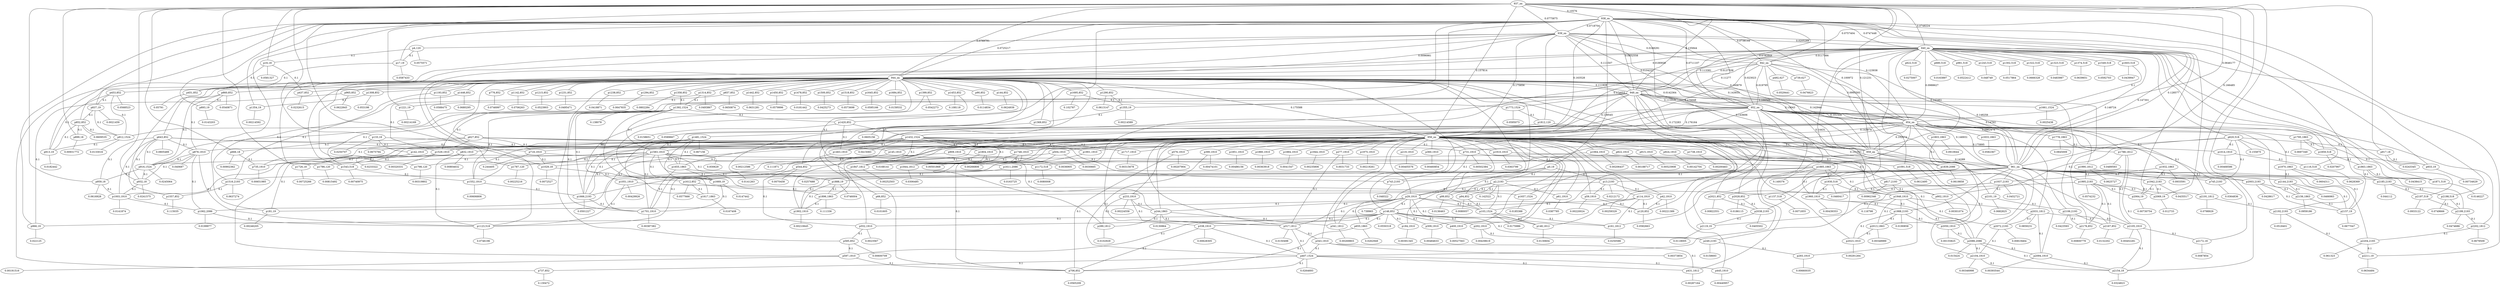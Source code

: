 graph {
	"p0,19" -- "c1"
	"c1" [ label="0.0257688", pos="16.0395,99.7361!"];
	"p0,19" -- "p2,2193" [label="0.1"]
	"p0,19" -- "p13,2193" [label="0.1"]
	"p0,19" -- "p29,1910" [label="0.1"]
	"p2,2193" -- "c6"
	"c6" [ label="0.142522", pos="11.8237,97.9324!"];
	"p2,2193" -- "p29,1910" [label="0.1"]
	"p2,2193" -- "p61,1910" [label="0.1"]
	"p2,2193" -- "p94,852" [label="0.1"]
	"p2,2193" -- "p99,852" [label="0.1"]
	"p2,2193" -- "p103,1524" [label="0.1"]
	"p4,120" -- "c7"
	"c7" [ label="0.0575571", pos="54.2854,99.4523!"];
	"p4,120" -- "p16,18" [label="0.1"]
	"p4,120" -- "p17,19" [label="0.1"]
	"p13,2193" -- "c13"
	"c13" [ label="0.0212172", pos="17.2754,97.8716!"];
	"p13,2193" -- "p42,1910" [label="0.1"]
	"p13,2193" -- "p59,1910" [label="0.1"]
	"p13,2193" -- "p66,852" [label="0.1"]
	"p16,18" -- "c14"
	"c14" [ label="0.0581327", pos="61.9679,90.6051!"];
	"p16,18" -- "p437,852" [label="0.1"]
	"p16,18" -- "p451,852" [label="0.1"]
	"p17,19" -- "c19"
	"c19" [ label="0.0587433", pos="46.485,90.515!"];
	"p17,19" -- "p451,852" [label="0.1"]
	"p29,1910" -- "c25"
	"c25" [ label="0.739965", pos="7.26441,92.5647!"];
	"p29,1910" -- "p103,1524" [label="0.1"]
	"p29,1910" -- "p120,852" [label="0.1"]
	"p29,1910" -- "p146,852" [label="0.1"]
	"p29,1910" -- "p148,1812" [label="0.1"]
	"p29,1910" -- "p161,1812" [label="0.1"]
	"p29,1910" -- "p181,19" [label="0.1"]
	"p29,1910" -- "p244,1863" [label="0.1"]
	"p29,1910" -- "p317,1812" [label="0.1"]
	"p29,1910" -- "p341,1812" [label="0.1"]
	"p42,1910" -- "c26"
	"c26" [ label="0.00221389", pos="15.1097,96.7534!"];
	"p42,1910" -- "p120,852" [label="0.1"]
	"p59,1910" -- "c27"
	"c27" [ label="0.00220024", pos="16.1513,95.9276!"];
	"p59,1910" -- "p120,852" [label="0.1"]
	"p61,1910" -- "c28"
	"c28" [ label="0.0387785", pos="9.09263,95.6397!"];
	"p66,852" -- "c29"
	"c29" [ label="0.0101605", pos="19.7313,96.1707!"];
	"p90,852" -- "c36"
	"c36" [ label="0.0114834", pos="21.4779,95.4977!"];
	"p94,852" -- "c45"
	"c45" [ label="0.0080057", pos="7.01503,95.7014!"];
	"p94,852" -- "p103,1524" [label="0.1"]
	"p99,852" -- "c52"
	"c52" [ label="0.0136463", pos="7.10635,95.5505!"];
	"p99,852" -- "p103,1524" [label="0.1"]
	"p103,1524" -- "c56"
	"c56" [ label="0.0175986", pos="7.50011,94.7146!"];
	"p103,1524" -- "p148,1812" [label="0.1"]
	"p103,1524" -- "p161,1812" [label="0.1"]
	"p114,1910" -- "c58"
	"c58" [ label="0.00259329", pos="10.054,93.4663!"];
	"p114,1910" -- "p120,852" [label="0.1"]
	"p114,1910" -- "p146,852" [label="0.1"]
	"p114,1910" -- "p161,1812" [label="0.1"]
	"p120,852" -- "c59"
	"c59" [ label="0.0582663", pos="24.7085,94.5135!"];
	"p133,18" -- "c67"
	"c67" [ label="0.0250707", pos="4.49407,94.5701!"];
	"p133,18" -- "p142,1910" [label="0.1"]
	"p133,18" -- "p145,1910" [label="0.1"]
	"p142,1910" -- "c72"
	"c72" [ label="0.0233322", pos="5.06556,93.7244!"];
	"p142,1910" -- "p181,19" [label="0.1"]
	"p144,852" -- "c73"
	"c73" [ label="0.0624939", pos="36.7786,88.1247!"];
	"p145,1910" -- "c80"
	"c80" [ label="0.111871", pos="2.72328,92.3506!"];
	"p145,1910" -- "p244,1863" [label="0.1"]
	"p146,852" -- "c82"
	"c82" [ label="0.0550318", pos="12.9924,79.0532!"];
	"p146,852" -- "p184,1910" [label="0.1"]
	"p146,852" -- "p202,1910" [label="0.1"]
	"p146,852" -- "p249,2193" [label="0.1"]
	"p146,852" -- "p309,1910" [label="0.1"]
	"p146,852" -- "p338,1910" [label="0.1"]
	"p146,852" -- "p400,1910" [label="0.1"]
	"p146,852" -- "p552,1910" [label="0.1"]
	"p146,852" -- "p597,1910" [label="0.1"]
	"p146,852" -- "p655,1863" [label="0.1"]
	"p146,852" -- "p966,19" [label="0.1"]
	"p148,1812" -- "c95"
	"c95" [ label="0.0130604", pos="7.71964,94.0368!"];
	"p161,1812" -- "c101"
	"c101" [ label="0.0250586", pos="8.22074,93.552!"];
	"p181,19" -- "c105"
	"c105" [ label="0.00246205", pos="5.77281,93.0242!"];
	"p184,1910" -- "c110"
	"c110" [ label="0.00391345", pos="8.17838,89.6099!"];
	"p202,1910" -- "c113"
	"c113" [ label="0.00439619", pos="8.84295,88.4037!"];
	"p202,1910" -- "p249,2193" [label="0.1"]
	"p219,1910" -- "c114"
	"c114" [ label="0.00405576", pos="6.81358,90.1522!"];
	"p233,1910" -- "c115"
	"c115" [ label="0.00224558", pos="2.22721,89.2245!"];
	"p233,1910" -- "p244,1863" [label="0.1"]
	"p233,1910" -- "p289,1812" [label="0.1"]
	"p233,1910" -- "p317,1812" [label="0.1"]
	"p244,1863" -- "c116"
	"c116" [ label="0.0130864", pos="0.685096,88.6002!"];
	"p244,1863" -- "p289,1812" [label="0.1"]
	"p244,1863" -- "p317,1812" [label="0.1"]
	"p244,1863" -- "p341,1812" [label="0.1"]
	"p249,2193" -- "c118"
	"c118" [ label="0.0158693", pos="11.7136,89.4118!"];
	"p249,2193" -- "p293,1910" [label="0.1"]
	"p277,1910" -- "c119"
	"c119" [ label="0.0031733", pos="3.51924,86.7421!"];
	"p277,1910" -- "p317,1812" [label="0.1"]
	"p289,1812" -- "c123"
	"c123" [ label="0.0102929", pos="0.591935,88.1674!"];
	"p293,1910" -- "c126"
	"c126" [ label="0.00660035", pos="8.75945,86.3784!"];
	"p309,1910" -- "c127"
	"c127" [ label="0.00484633", pos="9.28029,85.0369!"];
	"p317,1812" -- "c128"
	"c128" [ label="0.0150498", pos="0.268098,84.9969!"];
	"p317,1812" -- "p343,1910" [label="0.1"]
	"p317,1812" -- "p407,1524" [label="0.1"]
	"p338,1910" -- "c134"
	"c134" [ label="0.00628305", pos="7.84857,81.6545!"];
	"p338,1910" -- "p407,1524" [label="0.1"]
	"p338,1910" -- "p706,852" [label="0.1"]
	"p341,1812" -- "c138"
	"c138" [ label="0.00269803", pos="0.292341,86.0105!"];
	"p343,1910" -- "c141"
	"c141" [ label="0.00373854", pos="3.11751,84.42!"];
	"p343,1910" -- "p407,1524" [label="0.1"]
	"p343,1910" -- "p431,1812" [label="0.1"]
	"p360,1910" -- "c142"
	"c142" [ label="0.00460854", pos="4.15943,83.5774!"];
	"p390,1910" -- "c143"
	"c143" [ label="0.00474101", pos="4.45784,81.9612!"];
	"p390,1910" -- "p407,1524" [label="0.1"]
	"p400,1910" -- "c144"
	"c144" [ label="0.00527563", pos="8.60764,80.5111!"];
	"p407,1524" -- "c145"
	"c145" [ label="0.0264693", pos="1.31593,79.7262!"];
	"p407,1524" -- "p431,1812" [label="0.1"]
	"p407,1524" -- "p445,1910" [label="0.1"]
	"p407,1524" -- "p706,852" [label="0.1"]
	"p407,1524" -- "p737,852" [label="0.1"]
	"p431,1812" -- "c149"
	"c149" [ label="0.00287164", pos="1.02303,82.1644!"];
	"p437,852" -- "c154"
	"c154" [ label="0.0232615", pos="60.9114,82.0297!"];
	"p445,1910" -- "c156"
	"c156" [ label="0.00440957", pos="4.37585,79.9915!"];
	"p451,852" -- "c157"
	"c157" [ label="0.05791", pos="66.493,81.4359!"];
	"p453,852" -- "c164"
	"c164" [ label="0.0568523", pos="96.7642,63.8137!"];
	"p453,852" -- "p837,19" [label="0.1"]
	"p453,852" -- "p912,1524" [label="0.1"]
	"p453,852" -- "p913,19" [label="0.1"]
	"p492,627" -- "c171"
	"c171" [ label="0.0529441", pos="23.9819,81.2168!"];
	"p504,1910" -- "c178"
	"c178" [ label="0.0030665", pos="9.00966,79.0303!"];
	"p504,1910" -- "p544,852" [label="0.1"]
	"p504,1910" -- "p706,852" [label="0.1"]
	"p544,852" -- "c181"
	"c181" [ label="0.0070458", pos="12.258,80.4675!"];
	"p544,852" -- "p552,1910" [label="0.1"]
	"p552,1910" -- "c185"
	"c185" [ label="0.0023567", pos="11.6355,79.812!"];
	"p552,1910" -- "p585,852" [label="0.1"]
	"p576,1910" -- "c186"
	"c186" [ label="0.00207904", pos="9.59486,77.7287!"];
	"p576,1910" -- "p706,852" [label="0.1"]
	"p585,852" -- "c189"
	"c189" [ label="0.00600709", pos="12.3128,78.5256!"];
	"p585,852" -- "p597,1910" [label="0.1"]
	"p597,1910" -- "c193"
	"c193" [ label="0.00191516", pos="11.1731,77.4194!"];
	"p597,1910" -- "p706,852" [label="0.1"]
	"p620,518" -- "c196"
	"c196" [ label="0.155875", pos="60.6862,71.5301!"];
	"p620,518" -- "p731,1910" [label="0.1"]
	"p620,518" -- "p745,2193" [label="0.1"]
	"p620,518" -- "p902,1910" [label="0.1"]
	"p620,518" -- "p917,18" [label="0.1"]
	"p620,518" -- "p933,19" [label="0.1"]
	"p620,518" -- "p1014,1910" [label="0.1"]
	"p622,518" -- "c210"
	"c210" [ label="0.0275007", pos="60.8879,77.283!"];
	"p627,852" -- "c211"
	"c211" [ label="0.0675794", pos="69.6894,77.1179!"];
	"p627,852" -- "p666,18" [label="0.1"]
	"p627,852" -- "p718,1910" [label="0.1"]
	"p627,852" -- "p731,1910" [label="0.1"]
	"p627,852" -- "p735,1910" [label="0.1"]
	"p627,852" -- "p743,2193" [label="0.1"]
	"p627,852" -- "p745,2193" [label="0.1"]
	"p643,852" -- "c219"
	"c219" [ label="0.0805489", pos="74.5659,73.8296!"];
	"p643,852" -- "p718,1910" [label="0.1"]
	"p643,852" -- "p832,1910" [label="0.1"]
	"p643,852" -- "p878,1910" [label="0.1"]
	"p643,852" -- "p916,1524" [label="0.1"]
	"p643,852" -- "p932,18" [label="0.1"]
	"p643,852" -- "p959,18" [label="0.1"]
	"p643,852" -- "p1003,1910" [label="0.1"]
	"p655,1863" -- "c226"
	"c226" [ label="0.0262949", pos="12.6928,76.6968!"];
	"p655,1863" -- "p706,852" [label="0.1"]
	"p657,852" -- "c229"
	"c229" [ label="0.0650874", pos="47.8835,64.5878!"];
	"p657,852" -- "p1221,19" [label="0.1"]
	"p666,18" -- "c238"
	"c238" [ label="0.00902362", pos="70.7802,76.7628!"];
	"p666,18" -- "p735,1910" [label="0.1"]
	"p680,518" -- "c245"
	"c245" [ label="0.0163897", pos="61.6223,76.6968!"];
	"p706,852" -- "c246"
	"c246" [ label="0.0565209", pos="7.76685,76.0098!"];
	"p718,1910" -- "c253"
	"c253" [ label="0.244405", pos="68.1163,71.6286!"];
	"p718,1910" -- "p1029,18" [label="0.1"]
	"p718,1910" -- "p1172,518" [label="0.1"]
	"p731,1910" -- "c255"
	"c255" [ label="0.00502384", pos="65.0893,72.355!"];
	"p731,1910" -- "p743,2193" [label="0.1"]
	"p731,1910" -- "p817,2193" [label="0.1"]
	"p735,1910" -- "c257"
	"c257" [ label="0.00651985", pos="67.3499,72.7676!"];
	"p737,852" -- "c258"
	"c258" [ label="0.130472", pos="3.59404,67.1442!"];
	"p739,627" -- "c265"
	"c265" [ label="0.0476623", pos="21.2629,72.9469!"];
	"p743,2193" -- "c272"
	"c272" [ label="0.048322", pos="65.9461,75.153!"];
	"p745,2193" -- "c274"
	"c274" [ label="0.0364836", pos="63.9816,75.0509!"];
	"p776,852" -- "c276"
	"c276" [ label="0.0746997", pos="7.85877,69.4957!"];
	"p817,2193" -- "c283"
	"c283" [ label="0.00962346", pos="64.3571,73.4955!"];
	"p817,2193" -- "p902,1910" [label="0.1"]
	"p822,1910" -- "c284"
	"c284" [ label="0.00188717", pos="71.6296,73.384!"];
	"p832,1910" -- "c285"
	"c285" [ label="0.00804632", pos="70.1447,69.8573!"];
	"p832,1910" -- "p916,1524" [label="0.1"]
	"p832,1910" -- "p1123,518" [label="0.1"]
	"p837,19" -- "c287"
	"c287" [ label="0.0021459", pos="97.0407,73.0958!"];
	"p837,19" -- "p852,852" [label="0.1"]
	"p837,19" -- "p912,1524" [label="0.1"]
	"p852,852" -- "c289"
	"c289" [ label="0.0609535", pos="91.633,72.5489!"];
	"p852,852" -- "p899,18" [label="0.1"]
	"p852,852" -- "p912,1524" [label="0.1"]
	"p852,852" -- "p913,19" [label="0.1"]
	"p860,852" -- "c296"
	"c296" [ label="0.0540871", pos="78.9379,72.4969!"];
	"p860,852" -- "p878,1910" [label="0.1"]
	"p860,852" -- "p893,19" [label="0.1"]
	"p860,852" -- "p916,1524" [label="0.1"]
	"p878,1910" -- "c303"
	"c303" [ label="0.040687", pos="72.0276,69.904!"];
	"p878,1910" -- "p916,1524" [label="0.1"]
	"p878,1910" -- "p932,18" [label="0.1"]
	"p878,1910" -- "p1062,2086" [label="0.1"]
	"p878,1910" -- "p1123,518" [label="0.1"]
	"p893,19" -- "c305"
	"c305" [ label="0.0143203", pos="83.018,72.2172!"];
	"p899,18" -- "c307"
	"c307" [ label="0.00931772", pos="86.8926,72.2567!"];
	"p902,1910" -- "c309"
	"c309" [ label="0.00301074", pos="63.0116,72.0871!"];
	"p909,1910" -- "c311"
	"c311" [ label="0.0036905", pos="69.1269,70.7768!"];
	"p909,1910" -- "p1029,18" [label="0.1"]
	"p912,1524" -- "c314"
	"c314" [ label="0.0133016", pos="96.4561,72.0022!"];
	"p912,1524" -- "p913,19" [label="0.1"]
	"p913,19" -- "c315"
	"c315" [ label="0.0182442", pos="96.5474,71.9268!"];
	"p915,1910" -- "c318"
	"c318" [ label="0.00523908", pos="72.079,71.8325!"];
	"p916,1524" -- "c321"
	"c321" [ label="0.0245064", pos="74.1898,71.6117!"];
	"p916,1524" -- "p932,18" [label="0.1"]
	"p916,1524" -- "p959,18" [label="0.1"]
	"p917,18" -- "c322"
	"c322" [ label="0.0243345", pos="60.8644,71.6871!"];
	"p917,18" -- "p933,19" [label="0.1"]
	"p924,1910" -- "c325"
	"c325" [ label="0.00142704", pos="69.7845,71.6063!"];
	"p932,18" -- "c327"
	"c327" [ label="0.0241575", pos="74.1301,70.6165!"];
	"p932,18" -- "p1003,1910" [label="0.1"]
	"p933,19" -- "c329"
	"c329" [ label="0.00734629", pos="60.9153,70.6589!"];
	"p959,18" -- "c332"
	"c332" [ label="0.0616928", pos="74.2967,69.7775!"];
	"p959,18" -- "p1003,1910" [label="0.1"]
	"p965,852" -- "c337"
	"c337" [ label="0.0622845", pos="10.45,69.6267!"];
	"p965,852" -- "p966,19" [label="0.1"]
	"p966,19" -- "c344"
	"c344" [ label="0.022125", pos="12.4736,69.8303!"];
	"p981,518" -- "c346"
	"c346" [ label="0.0522412", pos="85.0344,69.5663!"];
	"p1003,1910" -- "c353"
	"c353" [ label="0.0141874", pos="72.4757,68.5658!"];
	"p1003,1910" -- "p1062,2086" [label="0.1"]
	"p1014,1910" -- "c355"
	"c355" [ label="0.00468586", pos="62.6035,67.9176!"];
	"p1014,1910" -- "p1116,518" [label="0.1"]
	"p1029,18" -- "c358"
	"c358" [ label="0.0072527", pos="67.4827,69.2308!"];
	"p1029,18" -- "p1051,1910" [label="0.1"]
	"p1051,1910" -- "c363"
	"c363" [ label="0.00429926", pos="66.0379,67.6162!"];
	"p1051,1910" -- "p1123,518" [label="0.1"]
	"p1051,1910" -- "p1157,518" [label="0.1"]
	"p1062,2086" -- "c364"
	"c364" [ label="0.0199977", pos="70.9548,67.0213!"];
	"p1062,2086" -- "p1123,518" [label="0.1"]
	"p1064,1910" -- "c365"
	"c365" [ label="0.00206437", pos="72.9997,67.1515!"];
	"p1064,1910" -- "p1091,518" [label="0.1"]
	"p1064,1910" -- "p1123,518" [label="0.1"]
	"p1091,518" -- "c372"
	"c372" [ label="0.0612495", pos="74.6499,64.1249!"];
	"p1116,518" -- "c373"
	"c373" [ label="0.0628369", pos="58.2321,65.4494!"];
	"p1123,518" -- "c386"
	"c386" [ label="0.0746196", pos="68.9868,65.4787!"];
	"p1142,852" -- "c387"
	"c387" [ label="0.0706263", pos="33.641,65.355!"];
	"p1157,518" -- "c396"
	"c396" [ label="0.0071855", pos="64.8668,65.7466!"];
	"p1172,518" -- "c402"
	"c402" [ label="0.0080008", pos="63.9022,65.4977!"];
	"p1193,852" -- "c403"
	"c403" [ label="0.0588475", pos="17.9259,57.4356!"];
	"p1193,852" -- "p1516,2193" [label="0.1"]
	"p1215,852" -- "c410"
	"c410" [ label="0.0523903", pos="10.4942,63.5418!"];
	"p1221,19" -- "c419"
	"c419" [ label="0.00214169", pos="48.2646,63.141!"];
	"p1231,852" -- "c421"
	"c421" [ label="0.0495471", pos="85.119,62.2229!"];
	"p1238,852" -- "c428"
	"c428" [ label="0.0418871", pos="94.8466,62.2471!"];
	"p1243,518" -- "c441"
	"c441" [ label="0.048749", pos="75.8427,62.0788!"];
	"p1290,852" -- "c442"
	"c442" [ label="0.0613147", pos="60.6913,56.5495!"];
	"p1290,852" -- "p1355,19" [label="0.1"]
	"p1294,852" -- "c449"
	"c449" [ label="0.0647835", pos="8.85359,58.4546!"];
	"p1302,518" -- "c456"
	"c456" [ label="0.0517864", pos="71.8713,58.1619!"];
	"p1308,852" -- "c464"
	"c464" [ label="0.053198", pos="13.1453,55.1243!"];
	"p1308,852" -- "p1354,19" [label="0.1"]
	"p1314,852" -- "c472"
	"c472" [ label="0.0493867", pos="4.76742,54.3753!"];
	"p1314,852" -- "p1392,1524" [label="0.1"]
	"p1314,852" -- "p1529,1910" [label="0.1"]
	"p1322,518" -- "c484"
	"c484" [ label="0.0666328", pos="68.7854,57.1103!"];
	"p1323,518" -- "c491"
	"c491" [ label="0.0483987", pos="74.7651,52.5626!"];
	"p1354,19" -- "c499"
	"c499" [ label="0.00214592", pos="12.7878,55.2979!"];
	"p1355,19" -- "c502"
	"c502" [ label="0.00214589", pos="60.3582,54.1666!"];
	"p1355,19" -- "p1369,852" [label="0.1"]
	"p1358,852" -- "c507"
	"c507" [ label="0.0802284", pos="4.76442,53.273!"];
	"p1358,852" -- "p1392,1524" [label="0.1"]
	"p1369,852" -- "c509"
	"c509" [ label="0.0605156", pos="54.3815,52.4513!"];
	"p1374,518" -- "c516"
	"c516" [ label="0.0639651", pos="71.7066,52.4455!"];
	"p1392,1524" -- "c523"
	"c523" [ label="0.138078", pos="5.31488,48.7443!"];
	"p1392,1524" -- "p1420,852" [label="0.1"]
	"p1392,1524" -- "p1529,1910" [label="0.1"]
	"p1392,1524" -- "p1543,518" [label="0.1"]
	"p1392,1524" -- "p1552,1910" [label="0.1"]
	"p1392,1524" -- "p1583,1910" [label="0.1"]
	"p1392,1524" -- "p1666,2193" [label="0.1"]
	"p1392,1524" -- "p1701,1910" [label="0.1"]
	"p1399,852" -- "c524"
	"c524" [ label="0.0542273", pos="51.9624,49.3225!"];
	"p1399,852" -- "p1617,1863" [label="0.1"]
	"p1420,852" -- "c531"
	"c531" [ label="0.0158651", pos="2.96062,51.0377!"];
	"p1420,852" -- "p1432,1524" [label="0.1"]
	"p1420,852" -- "p1463,1910" [label="0.1"]
	"p1432,1524" -- "c538"
	"c538" [ label="0.0415083", pos="2.85017,44.1548!"];
	"p1432,1524" -- "p1463,1910" [label="0.1"]
	"p1432,1524" -- "p1529,1910" [label="0.1"]
	"p1432,1524" -- "p1552,1910" [label="0.1"]
	"p1432,1524" -- "p1666,2193" [label="0.1"]
	"p1432,1524" -- "p1701,1910" [label="0.1"]
	"p1432,1524" -- "p1717,1910" [label="0.1"]
	"p1432,1524" -- "p1748,1910" [label="0.1"]
	"p1432,1524" -- "p1804,1910" [label="0.1"]
	"p1432,1524" -- "p1844,1812" [label="0.1"]
	"p1432,1524" -- "p1847,1812" [label="0.1"]
	"p1432,1524" -- "p1901,1910" [label="0.1"]
	"p1432,1524" -- "p1910,1910" [label="0.1"]
	"p1442,852" -- "c539"
	"c539" [ label="0.0631281", pos="56.6733,50.1987!"];
	"p1446,852" -- "c546"
	"c546" [ label="0.0680295", pos="31.0884,50.0006!"];
	"p1446,852" -- "p1516,2193" [label="0.1"]
	"p1450,852" -- "c553"
	"c553" [ label="0.0579996", pos="60.7883,48.6374!"];
	"p1453,852" -- "c566"
	"c566" [ label="0.108118", pos="43.5217,48.1896!"];
	"p1453,852" -- "p1611,2086" [label="0.1"]
	"p1463,1910" -- "c574"
	"c574" [ label="0.00212586", pos="2.5101,49.3552!"];
	"p1478,852" -- "c578"
	"c578" [ label="0.0181442", pos="56.0103,49.4438!"];
	"p1481,1524" -- "c580"
	"c580" [ label="0.067156", pos="9.79008,47.8178!"];
	"p1481,1524" -- "p1583,1910" [label="0.1"]
	"p1481,1524" -- "p1655,1863" [label="0.1"]
	"p1481,1524" -- "p1666,2193" [label="0.1"]
	"p1481,1524" -- "p1669,19" [label="0.1"]
	"p1481,1524" -- "p1701,1910" [label="0.1"]
	"p1500,852" -- "c581"
	"c581" [ label="0.0425273", pos="21.6239,48.0498!"];
	"p1516,2193" -- "c588"
	"c588" [ label="0.0637274", pos="18.5744,48.2328!"];
	"p1516,2193" -- "p1557,852" [label="0.1"]
	"p1518,852" -- "c589"
	"c589" [ label="0.0573698", pos="56.1743,48.1846!"];
	"p1529,1910" -- "c596"
	"c596" [ label="0.00320331", pos="3.41359,48.3839!"];
	"p1529,1910" -- "p1543,518" [label="0.1"]
	"p1543,518" -- "c602"
	"c602" [ label="0.00740975", pos="5.01772,48.278!"];
	"p1543,518" -- "p1552,1910" [label="0.1"]
	"p1549,518" -- "c603"
	"c603" [ label="0.0592703", pos="68.9601,47.495!"];
	"p1552,1910" -- "c610"
	"c610" [ label="0.00606806", pos="3.7949,46.8539!"];
	"p1552,1910" -- "p1666,2193" [label="0.1"]
	"p1557,852" -- "c612"
	"c612" [ label="0.115035", pos="20.314,46.8296!"];
	"p1583,1910" -- "c619"
	"c619" [ label="0.930629", pos="10.7594,42.3625!"];
	"p1583,1910" -- "p1655,1863" [label="0.1"]
	"p1583,1910" -- "p1666,2193" [label="0.1"]
	"p1583,1910" -- "p1669,19" [label="0.1"]
	"p1583,1910" -- "p1726,18" [label="0.1"]
	"p1583,1910" -- "p1786,120" [label="0.1"]
	"p1583,1910" -- "p1787,120" [label="0.1"]
	"p1583,1910" -- "p1798,120" [label="0.1"]
	"p1583,1910" -- "p1885,1863" [label="0.1"]
	"p1583,1910" -- "p1888,19" [label="0.1"]
	"p1583,1910" -- "p1896,1863" [label="0.1"]
	"p1603,518" -- "c620"
	"c620" [ label="0.0439947", pos="74.2234,46.5654!"];
	"p1603,518" -- "p1661,1524" [label="0.1"]
	"p1611,2086" -- "c628"
	"c628" [ label="0.0163725", pos="43.6793,46.7194!"];
	"p1611,2086" -- "p1612,852" [label="0.1"]
	"p1612,852" -- "c629"
	"c629" [ label="0.0577666", pos="52.2972,46.4253!"];
	"p1612,852" -- "p1617,1863" [label="0.1"]
	"p1612,852" -- "p1657,1524" [label="0.1"]
	"p1617,1863" -- "c637"
	"c637" [ label="0.0167408", pos="52.4331,46.6988!"];
	"p1645,852" -- "c639"
	"c639" [ label="0.0595166", pos="92.9546,46.3668!"];
	"p1655,1863" -- "c647"
	"c647" [ label="0.0141263", pos="7.28905,46.4932!"];
	"p1655,1863" -- "p1669,19" [label="0.1"]
	"p1655,1863" -- "p1701,1910" [label="0.1"]
	"p1657,1524" -- "c649"
	"c649" [ label="0.0185388", pos="62.5138,46.3235!"];
	"p1661,1524" -- "c651"
	"c651" [ label="0.0025438", pos="79.8832,46.448!"];
	"p1666,2193" -- "c652"
	"c652" [ label="0.0501227", pos="4.14998,45.3557!"];
	"p1666,2193" -- "p1701,1910" [label="0.1"]
	"p1669,19" -- "c654"
	"c654" [ label="0.0147442", pos="7.28905,46.3801!"];
	"p1669,19" -- "p1701,1910" [label="0.1"]
	"p1684,852" -- "c662"
	"c662" [ label="0.0159532", pos="91.9475,45.724!"];
	"p1695,852" -- "c666"
	"c666" [ label="0.102787", pos="91.6912,43.536!"];
	"p1695,852" -- "p1773,1524" [label="0.1"]
	"p1701,1910" -- "c673"
	"c673" [ label="0.00387382", pos="4.75664,44.0634!"];
	"p1717,1910" -- "c674"
	"c674" [ label="0.00315678", pos="5.44641,42.8884!"];
	"p1726,18" -- "c676"
	"c676" [ label="0.00725266", pos="12.2032,43.552!"];
	"p1738,1910" -- "c681"
	"c681" [ label="0.00200463", pos="6.92734,42.5068!"];
	"p1748,1910" -- "c682"
	"c682" [ label="0.00501868", pos="7.29932,40.9007!"];
	"p1748,1910" -- "p1844,1812" [label="0.1"]
	"p1748,1910" -- "p1847,1812" [label="0.1"]
	"p1773,1524" -- "c683"
	"c683" [ label="0.0595073", pos="89.2863,40.5727!"];
	"p1773,1524" -- "p1812,120" [label="0.1"]
	"p1778,1863" -- "c685"
	"c685" [ label="0.0845009", pos="31.3403,37.9099!"];
	"p1778,1863" -- "p1788,1812" [label="0.1"]
	"p1786,120" -- "c692"
	"c692" [ label="0.00815492", pos="9.36551,40.5229!"];
	"p1787,120" -- "c698"
	"c698" [ label="0.00225216", pos="9.28941,40.4977!"];
	"p1788,1812" -- "c701"
	"c701" [ label="0.0489593", pos="21.719,35.1923!"];
	"p1788,1812" -- "p2105,1910" [label="0.1"]
	"p1788,1812" -- "p2154,18" [label="0.1"]
	"p1795,1863" -- "c707"
	"c707" [ label="0.0697349", pos="53.327,37.1036!"];
	"p1795,1863" -- "p1859,518" [label="0.1"]
	"p1795,1863" -- "p1871,518" [label="0.1"]
	"p1798,120" -- "c712"
	"c712" [ label="0.00319802", pos="9.26201,40.2148!"];
	"p1803,1863" -- "c719"
	"c719" [ label="0.0910644", pos="70.1071,38.4528!"];
	"p1803,1863" -- "p1839,2086" [label="0.1"]
	"p1804,1910" -- "c723"
	"c723" [ label="0.0168141", pos="4.91139,39.5405!"];
	"p1804,1910" -- "p1844,1812" [label="0.1"]
	"p1804,1910" -- "p1847,1812" [label="0.1"]
	"p1812,120" -- "c724"
	"c724" [ label="0.0589667", pos="82.1347,39.7354!"];
	"p1812,120" -- "p1839,2086" [label="0.1"]
	"p1833,1863" -- "c730"
	"c730" [ label="0.0582367", pos="64.8667,37.0014!"];
	"p1839,2086" -- "c732"
	"c732" [ label="0.0619858", pos="75.6695,38.1302!"];
	"p1844,1812" -- "c736"
	"c736" [ label="0.0306485", pos="4.79851,38.8889!"];
	"p1847,1812" -- "c742"
	"c742" [ label="0.00252503", pos="4.8959,38.8386!"];
	"p1851,1910" -- "c745"
	"c745" [ label="0.00486156", pos="9.15363,37.1568!"];
	"p1859,518" -- "c752"
	"c752" [ label="0.0207907", pos="47.2584,38.5224!"];
	"p1859,518" -- "p1863,1863" [label="0.1"]
	"p1863,1863" -- "c753"
	"c753" [ label="0.0438415", pos="45.3026,32.6786!"];
	"p1863,1863" -- "p1871,518" [label="0.1"]
	"p1863,1863" -- "p2185,2193" [label="0.1"]
	"p1871,518" -- "c761"
	"c761" [ label="0.0146227", pos="46.5108,38.273!"];
	"p1880,1910" -- "c762"
	"c762" [ label="0.00363918", pos="11.0706,37.2128!"];
	"p1884,1910" -- "c763"
	"c763" [ label="0.0041547", pos="8.53312,37.6866!"];
	"p1885,1863" -- "c764"
	"c764" [ label="0.149376", pos="14.1735,36.8026!"];
	"p1885,1863" -- "p1888,19" [label="0.1"]
	"p1885,1863" -- "p1902,1910" [label="0.1"]
	"p1885,1863" -- "p1930,518" [label="0.1"]
	"p1885,1863" -- "p1946,1910" [label="0.1"]
	"p1885,1863" -- "p1960,1910" [label="0.1"]
	"p1888,19" -- "c768"
	"c768" [ label="0.0746004", pos="14.7475,37.8034!"];
	"p1888,19" -- "p1896,1863" [label="0.1"]
	"p1888,19" -- "p1902,1910" [label="0.1"]
	"p1896,1863" -- "c772"
	"c772" [ label="0.111336", pos="14.6329,37.6244!"];
	"p1896,1863" -- "p1902,1910" [label="0.1"]
	"p1901,1910" -- "c775"
	"c775" [ label="0.00266806", pos="6.87496,36.9972!"];
	"p1902,1910" -- "c776"
	"c776" [ label="0.00210645", pos="12.4462,36.6515!"];
	"p1910,1910" -- "c777"
	"c777" [ label="0.0363799", pos="8.07972,34.5157!"];
	"p1910,1910" -- "p2086,2086" [label="0.1"]
	"p1930,518" -- "c783"
	"c783" [ label="0.0460417", pos="13.767,35.8484!"];
	"p1930,518" -- "p1946,1910" [label="0.1"]
	"p1930,518" -- "p1960,1910" [label="0.1"]
	"p1932,1863" -- "c788"
	"c788" [ label="0.0933591", pos="30.016,35.4681!"];
	"p1932,1863" -- "p1937,2193" [label="0.1"]
	"p1932,1863" -- "p1942,2193" [label="0.1"]
	"p1937,2193" -- "c792"
	"c792" [ label="0.0452721", pos="27.0135,33.7538!"];
	"p1937,2193" -- "p2021,852" [label="0.1"]
	"p1937,2193" -- "p2028,852" [label="0.1"]
	"p1937,2193" -- "p2101,19" [label="0.1"]
	"p1942,2193" -- "c793"
	"c793" [ label="0.0435517", pos="31.1587,34.0185!"];
	"p1942,2193" -- "p2064,19" [label="0.1"]
	"p1942,2193" -- "p2069,19" [label="0.1"]
	"p1944,1910" -- "c794"
	"c794" [ label="0.00235806", pos="9.14146,35.181!"];
	"p1946,1910" -- "c795"
	"c795" [ label="0.116798", pos="15.4386,34.0645!"];
	"p1946,1910" -- "p1988,2193" [label="0.1"]
	"p1946,1910" -- "p2013,1863" [label="0.1"]
	"p1946,1910" -- "p2031,1812" [label="0.1"]
	"p1946,1910" -- "p2072,2193" [label="0.1"]
	"p1960,1910" -- "c796"
	"c796" [ label="0.00439353", pos="11.7802,34.0616!"];
	"p1960,1910" -- "p1988,2193" [label="0.1"]
	"p1960,1910" -- "p2086,2086" [label="0.1"]
	"p1970,1863" -- "c797"
	"c797" [ label="0.0604311", pos="40.7936,32.3583!"];
	"p1970,1863" -- "p2144,2193" [label="0.1"]
	"p1970,1863" -- "p2157,19" [label="0.1"]
	"p1975,1910" -- "c799"
	"c799" [ label="0.00219261", pos="10.2517,34.3825!"];
	"p1988,2193" -- "c800"
	"c800" [ label="0.0190858", pos="13.3332,33.7669!"];
	"p1988,2193" -- "p2013,1863" [label="0.1"]
	"p1988,2193" -- "p2023,1910" [label="0.1"]
	"p1988,2193" -- "p2050,1910" [label="0.1"]
	"p1990,1812" -- "c805"
	"c805" [ label="0.0625727", pos="35.1846,33.9366!"];
	"p1990,1812" -- "p1995,2193" [label="0.1"]
	"p1990,1812" -- "p2003,2193" [label="0.1"]
	"p1995,2193" -- "c808"
	"c808" [ label="0.0574232", pos="29.0986,29.9752!"];
	"p1995,2193" -- "p2064,19" [label="0.1"]
	"p1995,2193" -- "p2069,19" [label="0.1"]
	"p1995,2193" -- "p2119,19" [label="0.1"]
	"p1995,2193" -- "p2167,852" [label="0.1"]
	"p1995,2193" -- "p2176,852" [label="0.1"]
	"p1995,2193" -- "p2191,1812" [label="0.1"]
	"p2003,2193" -- "c809"
	"c809" [ label="0.0428617", pos="37.0027,31.4173!"];
	"p2003,2193" -- "p2156,1863" [label="0.1"]
	"p2003,2193" -- "p2157,19" [label="0.1"]
	"p2013,1863" -- "c813"
	"c813" [ label="0.00348989", pos="15.0603,33.6199!"];
	"p2013,1863" -- "p2023,1910" [label="0.1"]
	"p2021,852" -- "c819"
	"c819" [ label="0.00822551", pos="27.4846,33.5124!"];
	"p2021,852" -- "p2038,2193" [label="0.1"]
	"p2023,1910" -- "c824"
	"c824" [ label="0.00291264", pos="14.3771,32.9939!"];
	"p2028,852" -- "c827"
	"c827" [ label="0.0186115", pos="27.4754,33.4087!"];
	"p2028,852" -- "p2038,2193" [label="0.1"]
	"p2031,1812" -- "c831"
	"c831" [ label="0.0859231", pos="19.313,32.714!"];
	"p2031,1812" -- "p2072,2193" [label="0.1"]
	"p2031,1812" -- "p2094,1910" [label="0.1"]
	"p2031,1812" -- "p2105,1910" [label="0.1"]
	"p2038,2193" -- "c837"
	"c837" [ label="0.0405502", pos="28.1593,31.8347!"];
	"p2038,2193" -- "p2119,19" [label="0.1"]
	"p2050,1910" -- "c838"
	"c838" [ label="0.00155825", pos="12.0962,32.458!"];
	"p2050,1910" -- "p2086,2086" [label="0.1"]
	"p2064,19" -- "c840"
	"c840" [ label="0.00730754", pos="32.5175,32.466!"];
	"p2069,19" -- "c847"
	"c847" [ label="0.012733", pos="31.9146,32.2775!"];
	"p2072,2193" -- "c852"
	"c852" [ label="0.00819464", pos="15.1361,31.8181!"];
	"p2072,2193" -- "p2104,1910" [label="0.1"]
	"p2086,2086" -- "c853"
	"c853" [ label="0.015424", pos="13.0773,30.6181!"];
	"p2086,2086" -- "p2094,1910" [label="0.1"]
	"p2086,2086" -- "p2104,1910" [label="0.1"]
	"p2086,2086" -- "p2154,18" [label="0.1"]
	"p2094,1910" -- "c854"
	"c854" [ label="0.00393544", pos="17.8631,30.7559!"];
	"p2094,1910" -- "p2154,18" [label="0.1"]
	"p2101,19" -- "c857"
	"c857" [ label="0.0682825", pos="24.1539,31.6022!"];
	"p2101,19" -- "p2106,2193" [label="0.1"]
	"p2104,1910" -- "c862"
	"c862" [ label="0.00346998", pos="16.003,30.7975!"];
	"p2104,1910" -- "p2154,18" [label="0.1"]
	"p2105,1910" -- "c863"
	"c863" [ label="0.00402281", pos="19.4773,30.4772!"];
	"p2105,1910" -- "p2154,18" [label="0.1"]
	"p2105,1910" -- "p2172,18" [label="0.1"]
	"p2106,2193" -- "c864"
	"c864" [ label="0.0423593", pos="24.9759,30.106!"];
	"p2106,2193" -- "p2167,852" [label="0.1"]
	"p2106,2193" -- "p2176,852" [label="0.1"]
	"p2119,19" -- "c866"
	"c866" [ label="0.0118005", pos="29.4849,30.4977!"];
	"p2144,2193" -- "c871"
	"c871" [ label="0.0466983", pos="39.4554,29.3202!"];
	"p2144,2193" -- "p2156,1863" [label="0.1"]
	"p2144,2193" -- "p2157,19" [label="0.1"]
	"p2154,18" -- "c873"
	"c873" [ label="0.0324823", pos="18.6834,28.4628!"];
	"p2156,1863" -- "c877"
	"c877" [ label="0.0959186", pos="38.7286,28.8712!"];
	"p2156,1863" -- "p2157,19" [label="0.1"]
	"p2157,19" -- "c882"
	"c882" [ label="0.0677047", pos="38.833,28.8784!"];
	"p2167,852" -- "c889"
	"c889" [ label="0.0132202", pos="26.4378,28.5746!"];
	"p2172,18" -- "c894"
	"c894" [ label="0.0087854", pos="19.2145,28.3258!"];
	"p2176,852" -- "c901"
	"c901" [ label="0.00800779", pos="25.8678,28.2806!"];
	"p2185,2193" -- "c905"
	"c905" [ label="0.044112", pos="42.4408,26.0261!"];
	"p2185,2193" -- "p2197,518" [label="0.1"]
	"p2185,2193" -- "p2198,518" [label="0.1"]
	"p2191,1812" -- "c909"
	"c909" [ label="0.0798929", pos="23.2215,26.0342!"];
	"p2191,1812" -- "p2192,2193" [label="0.1"]
	"p2192,2193" -- "c912"
	"c912" [ label="0.0518401", pos="30.7102,13.3709!"];
	"p2192,2193" -- "p2211,19" [label="0.1"]
	"p2197,518" -- "c915"
	"c915" [ label="0.0933122", pos="40.9062,24.9547!"];
	"p2197,518" -- "p2199,2193" [label="0.1"]
	"p2198,518" -- "c922"
	"c922" [ label="0.0749666", pos="41.0337,24.8148!"];
	"p2198,518" -- "p2199,2193" [label="0.1"]
	"p2199,2193" -- "c923"
	"c923" [ label="0.0474686", pos="45.8678,16.6443!"];
	"p2199,2193" -- "p2202,1812" [label="0.1"]
	"p2202,1812" -- "c927"
	"c927" [ label="0.0679509", pos="50.6285,8.45017!"];
	"p2202,1812" -- "p2204,2193" [label="0.1"]
	"p2204,2193" -- "c930"
	"c930" [ label="0.061323", pos="44.8458,4.38814!"];
	"p2204,2193" -- "p2211,19" [label="0.1"]
	"p2211,19" -- "c932"
	"c932" [ label="0.0634484", pos="38.7195,0.395881!"];
	"937_on" -- "938_on" [label="0.10576"]
	"937_on" -- "939_on" [label="0.0775875"]
	"937_on" -- "940_on" [label="0.0748224"]
	"937_on" -- "942_on" [label="0.0757404"]
	"937_on" -- "944_on" [label="0.0769791"]
	"937_on" -- "949_on" [label="0.135844"]
	"937_on" -- "952_on" [label="0.0782844"]
	"937_on" -- "954_on" [label="0.0646177"]
	"937_on" -- "956_on" [label="0.157814"]
	"937_on" -- "959_on" [label="0.121231"]
	"937_on" -- "961_on" [label="0.166485"]
	"938_on" -- "939_on" [label="0.0718704"]
	"938_on" -- "940_on" [label="0.0747448"]
	"938_on" -- "942_on" [label="0.0738144"]
	"938_on" -- "944_on" [label="0.0725217"]
	"938_on" -- "949_on" [label="0.0852558"]
	"938_on" -- "952_on" [label="0.0711107"]
	"938_on" -- "954_on" [label="0.123938"]
	"938_on" -- "956_on" [label="0.163528"]
	"938_on" -- "959_on" [label="0.160879"]
	"938_on" -- "961_on" [label="0.128577"]
	"939_on" -- "940_on" [label="0.0205289"]
	"939_on" -- "942_on" [label="0.0168291"]
	"939_on" -- "944_on" [label="0.0096981"]
	"939_on" -- "949_on" [label="0.111507"]
	"939_on" -- "952_on" [label="0.0104222"]
	"939_on" -- "954_on" [label="0.100972"]
	"939_on" -- "956_on" [label="0.175856"]
	"939_on" -- "959_on" [label="0.143933"]
	"939_on" -- "961_on" [label="0.147301"]
	"940_on" -- "942_on" [label="0.0117566"]
	"940_on" -- "944_on" [label="0.0180938"]
	"940_on" -- "949_on" [label="0.113381"]
	"940_on" -- "952_on" [label="0.023023"]
	"940_on" -- "954_on" [label="0.0988627"]
	"940_on" -- "956_on" [label="0.174653"]
	"940_on" -- "959_on" [label="0.142461"]
	"940_on" -- "961_on" [label="0.148724"]
	"942_on" -- "944_on" [label="0.0137538"]
	"942_on" -- "949_on" [label="0.11277"]
	"942_on" -- "952_on" [label="0.019795"]
	"942_on" -- "954_on" [label="0.0995593"]
	"942_on" -- "956_on" [label="0.175048"]
	"942_on" -- "959_on" [label="0.142946"]
	"942_on" -- "961_on" [label="0.148259"]
	"944_on" -- "949_on" [label="0.111928"]
	"944_on" -- "952_on" [label="0.0142364"]
	"944_on" -- "954_on" [label="0.100505"]
	"944_on" -- "956_on" [label="0.175588"]
	"944_on" -- "959_on" [label="0.143606"]
	"944_on" -- "961_on" [label="0.14762"]
	"949_on" -- "952_on" [label="0.111019"]
	"949_on" -- "954_on" [label="0.15043"]
	"949_on" -- "956_on" [label="0.139545"]
	"949_on" -- "959_on" [label="0.172283"]
	"949_on" -- "961_on" [label="0.0962475"]
	"952_on" -- "954_on" [label="0.101508"]
	"952_on" -- "956_on" [label="0.176164"]
	"952_on" -- "959_on" [label="0.14431"]
	"952_on" -- "961_on" [label="0.146931"]
	"954_on" -- "956_on" [label="0.143979"]
	"954_on" -- "959_on" [label="0.102574"]
	"954_on" -- "961_on" [label="0.175895"]
	"956_on" -- "959_on" [label="0.101037"]
	"956_on" -- "961_on" [label="0.101041"]
	"959_on" -- "961_on" [label="0.14289"]
	"937_on" -- "p16,18"
	"937_on" -- "p133,18"
	"937_on" -- "p666,18"
	"937_on" -- "p899,18"
	"937_on" -- "p917,18"
	"937_on" -- "p932,18"
	"937_on" -- "p959,18"
	"937_on" -- "p1029,18"
	"937_on" -- "p1726,18"
	"937_on" -- "p2154,18"
	"937_on" -- "p2172,18"
	"938_on" -- "p0,19"
	"938_on" -- "p17,19"
	"938_on" -- "p181,19"
	"938_on" -- "p837,19"
	"938_on" -- "p893,19"
	"938_on" -- "p913,19"
	"938_on" -- "p933,19"
	"938_on" -- "p966,19"
	"938_on" -- "p1221,19"
	"938_on" -- "p1354,19"
	"938_on" -- "p1355,19"
	"938_on" -- "p1669,19"
	"938_on" -- "p1888,19"
	"938_on" -- "p2064,19"
	"938_on" -- "p2069,19"
	"938_on" -- "p2101,19"
	"938_on" -- "p2119,19"
	"938_on" -- "p2157,19"
	"938_on" -- "p2211,19"
	"939_on" -- "p4,120"
	"939_on" -- "p1786,120"
	"939_on" -- "p1787,120"
	"939_on" -- "p1798,120"
	"939_on" -- "p1812,120"
	"940_on" -- "p620,518"
	"940_on" -- "p622,518"
	"940_on" -- "p680,518"
	"940_on" -- "p981,518"
	"940_on" -- "p1091,518"
	"940_on" -- "p1116,518"
	"940_on" -- "p1123,518"
	"940_on" -- "p1157,518"
	"940_on" -- "p1172,518"
	"940_on" -- "p1243,518"
	"940_on" -- "p1302,518"
	"940_on" -- "p1322,518"
	"940_on" -- "p1323,518"
	"940_on" -- "p1374,518"
	"940_on" -- "p1543,518"
	"940_on" -- "p1549,518"
	"940_on" -- "p1603,518"
	"940_on" -- "p1859,518"
	"940_on" -- "p1871,518"
	"940_on" -- "p1930,518"
	"940_on" -- "p2197,518"
	"940_on" -- "p2198,518"
	"942_on" -- "p492,627"
	"942_on" -- "p739,627"
	"944_on" -- "p66,852"
	"944_on" -- "p90,852"
	"944_on" -- "p94,852"
	"944_on" -- "p99,852"
	"944_on" -- "p120,852"
	"944_on" -- "p144,852"
	"944_on" -- "p146,852"
	"944_on" -- "p437,852"
	"944_on" -- "p451,852"
	"944_on" -- "p453,852"
	"944_on" -- "p544,852"
	"944_on" -- "p585,852"
	"944_on" -- "p627,852"
	"944_on" -- "p643,852"
	"944_on" -- "p657,852"
	"944_on" -- "p706,852"
	"944_on" -- "p737,852"
	"944_on" -- "p776,852"
	"944_on" -- "p852,852"
	"944_on" -- "p860,852"
	"944_on" -- "p965,852"
	"944_on" -- "p1142,852"
	"944_on" -- "p1193,852"
	"944_on" -- "p1215,852"
	"944_on" -- "p1231,852"
	"944_on" -- "p1238,852"
	"944_on" -- "p1290,852"
	"944_on" -- "p1294,852"
	"944_on" -- "p1308,852"
	"944_on" -- "p1314,852"
	"944_on" -- "p1358,852"
	"944_on" -- "p1369,852"
	"944_on" -- "p1399,852"
	"944_on" -- "p1420,852"
	"944_on" -- "p1442,852"
	"944_on" -- "p1446,852"
	"944_on" -- "p1450,852"
	"944_on" -- "p1453,852"
	"944_on" -- "p1478,852"
	"944_on" -- "p1500,852"
	"944_on" -- "p1518,852"
	"944_on" -- "p1557,852"
	"944_on" -- "p1612,852"
	"944_on" -- "p1645,852"
	"944_on" -- "p1684,852"
	"944_on" -- "p1695,852"
	"944_on" -- "p2021,852"
	"944_on" -- "p2028,852"
	"944_on" -- "p2167,852"
	"944_on" -- "p2176,852"
	"949_on" -- "p103,1524"
	"949_on" -- "p407,1524"
	"949_on" -- "p912,1524"
	"949_on" -- "p916,1524"
	"949_on" -- "p1392,1524"
	"949_on" -- "p1432,1524"
	"949_on" -- "p1481,1524"
	"949_on" -- "p1657,1524"
	"949_on" -- "p1661,1524"
	"949_on" -- "p1773,1524"
	"952_on" -- "p148,1812"
	"952_on" -- "p161,1812"
	"952_on" -- "p289,1812"
	"952_on" -- "p317,1812"
	"952_on" -- "p341,1812"
	"952_on" -- "p431,1812"
	"952_on" -- "p1788,1812"
	"952_on" -- "p1844,1812"
	"952_on" -- "p1847,1812"
	"952_on" -- "p1990,1812"
	"952_on" -- "p2031,1812"
	"952_on" -- "p2191,1812"
	"952_on" -- "p2202,1812"
	"954_on" -- "p244,1863"
	"954_on" -- "p655,1863"
	"954_on" -- "p1617,1863"
	"954_on" -- "p1655,1863"
	"954_on" -- "p1778,1863"
	"954_on" -- "p1795,1863"
	"954_on" -- "p1803,1863"
	"954_on" -- "p1833,1863"
	"954_on" -- "p1863,1863"
	"954_on" -- "p1885,1863"
	"954_on" -- "p1896,1863"
	"954_on" -- "p1932,1863"
	"954_on" -- "p1970,1863"
	"954_on" -- "p2013,1863"
	"954_on" -- "p2156,1863"
	"956_on" -- "p29,1910"
	"956_on" -- "p42,1910"
	"956_on" -- "p59,1910"
	"956_on" -- "p61,1910"
	"956_on" -- "p114,1910"
	"956_on" -- "p142,1910"
	"956_on" -- "p145,1910"
	"956_on" -- "p184,1910"
	"956_on" -- "p202,1910"
	"956_on" -- "p219,1910"
	"956_on" -- "p233,1910"
	"956_on" -- "p277,1910"
	"956_on" -- "p293,1910"
	"956_on" -- "p309,1910"
	"956_on" -- "p338,1910"
	"956_on" -- "p343,1910"
	"956_on" -- "p360,1910"
	"956_on" -- "p390,1910"
	"956_on" -- "p400,1910"
	"956_on" -- "p445,1910"
	"956_on" -- "p504,1910"
	"956_on" -- "p552,1910"
	"956_on" -- "p576,1910"
	"956_on" -- "p597,1910"
	"956_on" -- "p718,1910"
	"956_on" -- "p731,1910"
	"956_on" -- "p735,1910"
	"956_on" -- "p822,1910"
	"956_on" -- "p832,1910"
	"956_on" -- "p878,1910"
	"956_on" -- "p902,1910"
	"956_on" -- "p909,1910"
	"956_on" -- "p915,1910"
	"956_on" -- "p924,1910"
	"956_on" -- "p1003,1910"
	"956_on" -- "p1014,1910"
	"956_on" -- "p1051,1910"
	"956_on" -- "p1064,1910"
	"956_on" -- "p1463,1910"
	"956_on" -- "p1529,1910"
	"956_on" -- "p1552,1910"
	"956_on" -- "p1583,1910"
	"956_on" -- "p1701,1910"
	"956_on" -- "p1717,1910"
	"956_on" -- "p1738,1910"
	"956_on" -- "p1748,1910"
	"956_on" -- "p1804,1910"
	"956_on" -- "p1851,1910"
	"956_on" -- "p1880,1910"
	"956_on" -- "p1884,1910"
	"956_on" -- "p1901,1910"
	"956_on" -- "p1902,1910"
	"956_on" -- "p1910,1910"
	"956_on" -- "p1944,1910"
	"956_on" -- "p1946,1910"
	"956_on" -- "p1960,1910"
	"956_on" -- "p1975,1910"
	"956_on" -- "p2023,1910"
	"956_on" -- "p2050,1910"
	"956_on" -- "p2094,1910"
	"956_on" -- "p2104,1910"
	"956_on" -- "p2105,1910"
	"959_on" -- "p1062,2086"
	"959_on" -- "p1611,2086"
	"959_on" -- "p1839,2086"
	"959_on" -- "p2086,2086"
	"961_on" -- "p2,2193"
	"961_on" -- "p13,2193"
	"961_on" -- "p249,2193"
	"961_on" -- "p743,2193"
	"961_on" -- "p745,2193"
	"961_on" -- "p817,2193"
	"961_on" -- "p1516,2193"
	"961_on" -- "p1666,2193"
	"961_on" -- "p1937,2193"
	"961_on" -- "p1942,2193"
	"961_on" -- "p1988,2193"
	"961_on" -- "p1995,2193"
	"961_on" -- "p2003,2193"
	"961_on" -- "p2038,2193"
	"961_on" -- "p2072,2193"
	"961_on" -- "p2106,2193"
	"961_on" -- "p2144,2193"
	"961_on" -- "p2185,2193"
	"961_on" -- "p2192,2193"
	"961_on" -- "p2199,2193"
	"961_on" -- "p2204,2193"
}

